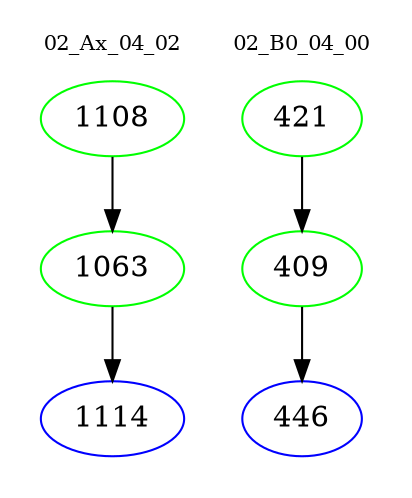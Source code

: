 digraph{
subgraph cluster_0 {
color = white
label = "02_Ax_04_02";
fontsize=10;
T0_1108 [label="1108", color="green"]
T0_1108 -> T0_1063 [color="black"]
T0_1063 [label="1063", color="green"]
T0_1063 -> T0_1114 [color="black"]
T0_1114 [label="1114", color="blue"]
}
subgraph cluster_1 {
color = white
label = "02_B0_04_00";
fontsize=10;
T1_421 [label="421", color="green"]
T1_421 -> T1_409 [color="black"]
T1_409 [label="409", color="green"]
T1_409 -> T1_446 [color="black"]
T1_446 [label="446", color="blue"]
}
}
